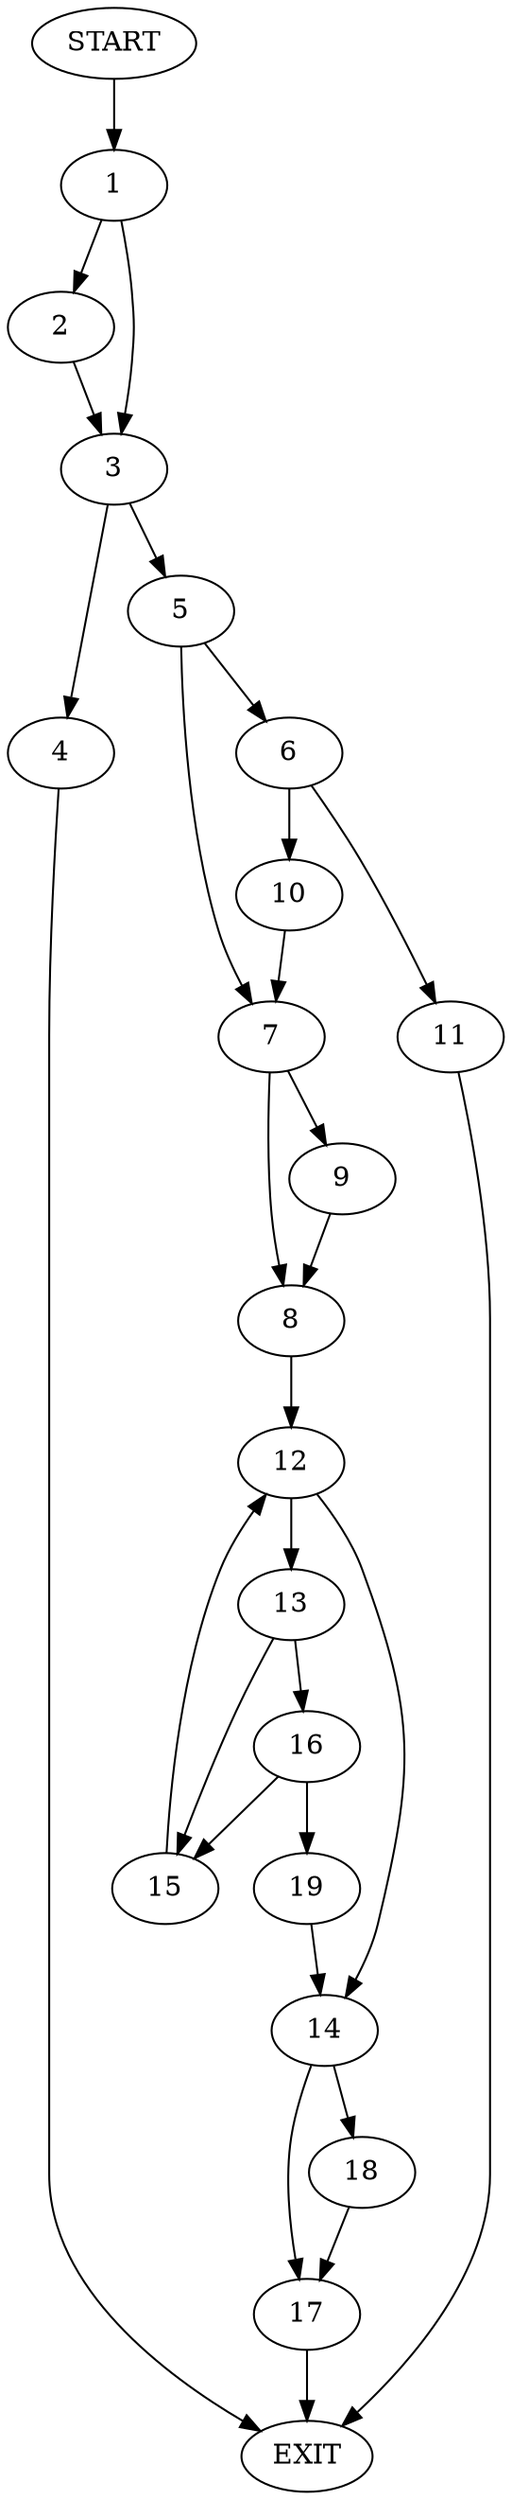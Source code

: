 digraph {
0 [label="START"]
20 [label="EXIT"]
0 -> 1
1 -> 2
1 -> 3
2 -> 3
3 -> 4
3 -> 5
4 -> 20
5 -> 6
5 -> 7
7 -> 8
7 -> 9
6 -> 10
6 -> 11
11 -> 20
10 -> 7
8 -> 12
9 -> 8
12 -> 13
12 -> 14
13 -> 15
13 -> 16
14 -> 17
14 -> 18
16 -> 15
16 -> 19
15 -> 12
19 -> 14
17 -> 20
18 -> 17
}
